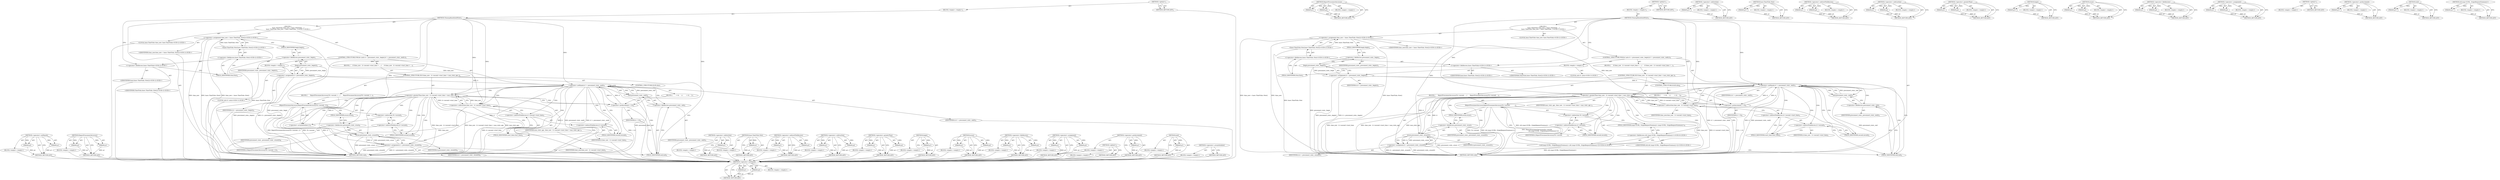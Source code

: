digraph "&lt;operator&gt;.arrayInitializer" {
vulnerable_107 [label=<(METHOD,&lt;operator&gt;.notEquals)>];
vulnerable_108 [label=<(PARAM,p1)>];
vulnerable_109 [label=<(PARAM,p2)>];
vulnerable_110 [label=<(BLOCK,&lt;empty&gt;,&lt;empty&gt;)>];
vulnerable_111 [label=<(METHOD_RETURN,ANY)>];
vulnerable_131 [label=<(METHOD,ReportPreconnectAccuracy)>];
vulnerable_132 [label=<(PARAM,p1)>];
vulnerable_133 [label=<(PARAM,p2)>];
vulnerable_134 [label=<(BLOCK,&lt;empty&gt;,&lt;empty&gt;)>];
vulnerable_135 [label=<(METHOD_RETURN,ANY)>];
vulnerable_6 [label=<(METHOD,&lt;global&gt;)<SUB>1</SUB>>];
vulnerable_7 [label=<(BLOCK,&lt;empty&gt;,&lt;empty&gt;)<SUB>1</SUB>>];
vulnerable_8 [label=<(METHOD,CleanupAbandonedStats)<SUB>1</SUB>>];
vulnerable_9 [label="<(BLOCK,{
   base::TimeTicks time_now = base::TimeTicks...,{
   base::TimeTicks time_now = base::TimeTicks...)<SUB>1</SUB>>"];
vulnerable_10 [label="<(LOCAL,base.TimeTicks time_now: base.TimeTicks)<SUB>2</SUB>>"];
vulnerable_11 [label="<(&lt;operator&gt;.assignment,time_now = base::TimeTicks::Now())<SUB>2</SUB>>"];
vulnerable_12 [label="<(IDENTIFIER,time_now,time_now = base::TimeTicks::Now())<SUB>2</SUB>>"];
vulnerable_13 [label="<(base.TimeTicks.Now,base::TimeTicks::Now())<SUB>2</SUB>>"];
vulnerable_14 [label="<(&lt;operator&gt;.fieldAccess,base::TimeTicks::Now)<SUB>2</SUB>>"];
vulnerable_15 [label="<(&lt;operator&gt;.fieldAccess,base::TimeTicks)<SUB>2</SUB>>"];
vulnerable_16 [label="<(IDENTIFIER,base,base::TimeTicks::Now())<SUB>2</SUB>>"];
vulnerable_17 [label="<(IDENTIFIER,TimeTicks,base::TimeTicks::Now())<SUB>2</SUB>>"];
vulnerable_18 [label=<(FIELD_IDENTIFIER,Now,Now)<SUB>2</SUB>>];
vulnerable_19 [label=<(CONTROL_STRUCTURE,FOR,for (auto it = preconnect_stats_.begin();it != preconnect_stats_.end();))<SUB>3</SUB>>];
vulnerable_20 [label=<(BLOCK,&lt;empty&gt;,&lt;empty&gt;)<SUB>3</SUB>>];
vulnerable_21 [label="<(LOCAL,auto it: auto)<SUB>3</SUB>>"];
vulnerable_22 [label=<(&lt;operator&gt;.assignment,it = preconnect_stats_.begin())<SUB>3</SUB>>];
vulnerable_23 [label=<(IDENTIFIER,it,it = preconnect_stats_.begin())<SUB>3</SUB>>];
vulnerable_24 [label=<(begin,preconnect_stats_.begin())<SUB>3</SUB>>];
vulnerable_25 [label=<(&lt;operator&gt;.fieldAccess,preconnect_stats_.begin)<SUB>3</SUB>>];
vulnerable_26 [label=<(IDENTIFIER,preconnect_stats_,preconnect_stats_.begin())<SUB>3</SUB>>];
vulnerable_27 [label=<(FIELD_IDENTIFIER,begin,begin)<SUB>3</SUB>>];
vulnerable_28 [label=<(&lt;operator&gt;.notEquals,it != preconnect_stats_.end())<SUB>3</SUB>>];
vulnerable_29 [label=<(IDENTIFIER,it,it != preconnect_stats_.end())<SUB>3</SUB>>];
vulnerable_30 [label=<(end,preconnect_stats_.end())<SUB>3</SUB>>];
vulnerable_31 [label=<(&lt;operator&gt;.fieldAccess,preconnect_stats_.end)<SUB>3</SUB>>];
vulnerable_32 [label=<(IDENTIFIER,preconnect_stats_,preconnect_stats_.end())<SUB>3</SUB>>];
vulnerable_33 [label=<(FIELD_IDENTIFIER,end,end)<SUB>3</SUB>>];
vulnerable_34 [label=<(BLOCK,{
     if (time_now - it-&gt;second-&gt;start_time &gt; ...,{
     if (time_now - it-&gt;second-&gt;start_time &gt; ...)<SUB>3</SUB>>];
vulnerable_35 [label=<(CONTROL_STRUCTURE,IF,if (time_now - it-&gt;second-&gt;start_time &gt; max_stats_age_))<SUB>4</SUB>>];
vulnerable_36 [label=<(&lt;operator&gt;.greaterThan,time_now - it-&gt;second-&gt;start_time &gt; max_stats_age_)<SUB>4</SUB>>];
vulnerable_37 [label=<(&lt;operator&gt;.subtraction,time_now - it-&gt;second-&gt;start_time)<SUB>4</SUB>>];
vulnerable_38 [label=<(IDENTIFIER,time_now,time_now - it-&gt;second-&gt;start_time)<SUB>4</SUB>>];
vulnerable_39 [label=<(&lt;operator&gt;.indirectFieldAccess,it-&gt;second-&gt;start_time)<SUB>4</SUB>>];
vulnerable_40 [label=<(&lt;operator&gt;.indirectFieldAccess,it-&gt;second)<SUB>4</SUB>>];
vulnerable_41 [label=<(IDENTIFIER,it,time_now - it-&gt;second-&gt;start_time)<SUB>4</SUB>>];
vulnerable_42 [label=<(FIELD_IDENTIFIER,second,second)<SUB>4</SUB>>];
vulnerable_43 [label=<(FIELD_IDENTIFIER,start_time,start_time)<SUB>4</SUB>>];
vulnerable_44 [label=<(IDENTIFIER,max_stats_age_,time_now - it-&gt;second-&gt;start_time &gt; max_stats_age_)<SUB>4</SUB>>];
vulnerable_45 [label=<(BLOCK,{
      ReportPreconnectAccuracy(*it-&gt;second,
 ...,{
      ReportPreconnectAccuracy(*it-&gt;second,
 ...)<SUB>4</SUB>>];
vulnerable_46 [label=<(ReportPreconnectAccuracy,ReportPreconnectAccuracy(*it-&gt;second,
         ...)<SUB>5</SUB>>];
vulnerable_47 [label=<(&lt;operator&gt;.indirection,*it-&gt;second)<SUB>5</SUB>>];
vulnerable_48 [label=<(&lt;operator&gt;.indirectFieldAccess,it-&gt;second)<SUB>5</SUB>>];
vulnerable_49 [label=<(IDENTIFIER,it,ReportPreconnectAccuracy(*it-&gt;second,
         ...)<SUB>5</SUB>>];
vulnerable_50 [label=<(FIELD_IDENTIFIER,second,second)<SUB>5</SUB>>];
vulnerable_51 [label="<(std.map&lt;GURL, OriginRequestSummary&gt;,std::map&lt;GURL, OriginRequestSummary&gt;())<SUB>6</SUB>>"];
vulnerable_52 [label="<(&lt;operator&gt;.fieldAccess,std::map&lt;GURL, OriginRequestSummary&gt;)<SUB>6</SUB>>"];
vulnerable_53 [label="<(IDENTIFIER,std,std::map&lt;GURL, OriginRequestSummary&gt;())<SUB>6</SUB>>"];
vulnerable_54 [label=<(FIELD_IDENTIFIER,map&lt;GURL, OriginRequestSummary&gt;,map&lt;GURL, OriginRequestSummary&gt;)<SUB>6</SUB>>];
vulnerable_55 [label=<(&lt;operator&gt;.assignment,it = preconnect_stats_.erase(it))<SUB>7</SUB>>];
vulnerable_56 [label=<(IDENTIFIER,it,it = preconnect_stats_.erase(it))<SUB>7</SUB>>];
vulnerable_57 [label=<(erase,preconnect_stats_.erase(it))<SUB>7</SUB>>];
vulnerable_58 [label=<(&lt;operator&gt;.fieldAccess,preconnect_stats_.erase)<SUB>7</SUB>>];
vulnerable_59 [label=<(IDENTIFIER,preconnect_stats_,preconnect_stats_.erase(it))<SUB>7</SUB>>];
vulnerable_60 [label=<(FIELD_IDENTIFIER,erase,erase)<SUB>7</SUB>>];
vulnerable_61 [label=<(IDENTIFIER,it,preconnect_stats_.erase(it))<SUB>7</SUB>>];
vulnerable_62 [label=<(CONTROL_STRUCTURE,ELSE,else)<SUB>8</SUB>>];
vulnerable_63 [label=<(BLOCK,{
       ++it;
    },{
       ++it;
    })<SUB>8</SUB>>];
vulnerable_64 [label=<(&lt;operator&gt;.preIncrement,++it)<SUB>9</SUB>>];
vulnerable_65 [label=<(IDENTIFIER,it,++it)<SUB>9</SUB>>];
vulnerable_66 [label=<(METHOD_RETURN,void)<SUB>1</SUB>>];
vulnerable_68 [label=<(METHOD_RETURN,ANY)<SUB>1</SUB>>];
vulnerable_136 [label=<(METHOD,&lt;operator&gt;.indirection)>];
vulnerable_137 [label=<(PARAM,p1)>];
vulnerable_138 [label=<(BLOCK,&lt;empty&gt;,&lt;empty&gt;)>];
vulnerable_139 [label=<(METHOD_RETURN,ANY)>];
vulnerable_94 [label=<(METHOD,base.TimeTicks.Now)>];
vulnerable_95 [label=<(PARAM,p1)>];
vulnerable_96 [label=<(BLOCK,&lt;empty&gt;,&lt;empty&gt;)>];
vulnerable_97 [label=<(METHOD_RETURN,ANY)>];
vulnerable_126 [label=<(METHOD,&lt;operator&gt;.indirectFieldAccess)>];
vulnerable_127 [label=<(PARAM,p1)>];
vulnerable_128 [label=<(PARAM,p2)>];
vulnerable_129 [label=<(BLOCK,&lt;empty&gt;,&lt;empty&gt;)>];
vulnerable_130 [label=<(METHOD_RETURN,ANY)>];
vulnerable_121 [label=<(METHOD,&lt;operator&gt;.subtraction)>];
vulnerable_122 [label=<(PARAM,p1)>];
vulnerable_123 [label=<(PARAM,p2)>];
vulnerable_124 [label=<(BLOCK,&lt;empty&gt;,&lt;empty&gt;)>];
vulnerable_125 [label=<(METHOD_RETURN,ANY)>];
vulnerable_116 [label=<(METHOD,&lt;operator&gt;.greaterThan)>];
vulnerable_117 [label=<(PARAM,p1)>];
vulnerable_118 [label=<(PARAM,p2)>];
vulnerable_119 [label=<(BLOCK,&lt;empty&gt;,&lt;empty&gt;)>];
vulnerable_120 [label=<(METHOD_RETURN,ANY)>];
vulnerable_103 [label=<(METHOD,begin)>];
vulnerable_104 [label=<(PARAM,p1)>];
vulnerable_105 [label=<(BLOCK,&lt;empty&gt;,&lt;empty&gt;)>];
vulnerable_106 [label=<(METHOD_RETURN,ANY)>];
vulnerable_144 [label=<(METHOD,erase)>];
vulnerable_145 [label=<(PARAM,p1)>];
vulnerable_146 [label=<(PARAM,p2)>];
vulnerable_147 [label=<(BLOCK,&lt;empty&gt;,&lt;empty&gt;)>];
vulnerable_148 [label=<(METHOD_RETURN,ANY)>];
vulnerable_98 [label=<(METHOD,&lt;operator&gt;.fieldAccess)>];
vulnerable_99 [label=<(PARAM,p1)>];
vulnerable_100 [label=<(PARAM,p2)>];
vulnerable_101 [label=<(BLOCK,&lt;empty&gt;,&lt;empty&gt;)>];
vulnerable_102 [label=<(METHOD_RETURN,ANY)>];
vulnerable_89 [label=<(METHOD,&lt;operator&gt;.assignment)>];
vulnerable_90 [label=<(PARAM,p1)>];
vulnerable_91 [label=<(PARAM,p2)>];
vulnerable_92 [label=<(BLOCK,&lt;empty&gt;,&lt;empty&gt;)>];
vulnerable_93 [label=<(METHOD_RETURN,ANY)>];
vulnerable_83 [label=<(METHOD,&lt;global&gt;)<SUB>1</SUB>>];
vulnerable_84 [label=<(BLOCK,&lt;empty&gt;,&lt;empty&gt;)>];
vulnerable_85 [label=<(METHOD_RETURN,ANY)>];
vulnerable_149 [label=<(METHOD,&lt;operator&gt;.preIncrement)>];
vulnerable_150 [label=<(PARAM,p1)>];
vulnerable_151 [label=<(BLOCK,&lt;empty&gt;,&lt;empty&gt;)>];
vulnerable_152 [label=<(METHOD_RETURN,ANY)>];
vulnerable_112 [label=<(METHOD,end)>];
vulnerable_113 [label=<(PARAM,p1)>];
vulnerable_114 [label=<(BLOCK,&lt;empty&gt;,&lt;empty&gt;)>];
vulnerable_115 [label=<(METHOD_RETURN,ANY)>];
vulnerable_140 [label=<(METHOD,std.map&lt;GURL, OriginRequestSummary&gt;)>];
vulnerable_141 [label=<(PARAM,p1)>];
vulnerable_142 [label=<(BLOCK,&lt;empty&gt;,&lt;empty&gt;)>];
vulnerable_143 [label=<(METHOD_RETURN,ANY)>];
fixed_102 [label=<(METHOD,&lt;operator&gt;.notEquals)>];
fixed_103 [label=<(PARAM,p1)>];
fixed_104 [label=<(PARAM,p2)>];
fixed_105 [label=<(BLOCK,&lt;empty&gt;,&lt;empty&gt;)>];
fixed_106 [label=<(METHOD_RETURN,ANY)>];
fixed_126 [label=<(METHOD,ReportPreconnectAccuracy)>];
fixed_127 [label=<(PARAM,p1)>];
fixed_128 [label=<(PARAM,p2)>];
fixed_129 [label=<(BLOCK,&lt;empty&gt;,&lt;empty&gt;)>];
fixed_130 [label=<(METHOD_RETURN,ANY)>];
fixed_6 [label=<(METHOD,&lt;global&gt;)<SUB>1</SUB>>];
fixed_7 [label=<(BLOCK,&lt;empty&gt;,&lt;empty&gt;)<SUB>1</SUB>>];
fixed_8 [label=<(METHOD,CleanupAbandonedStats)<SUB>1</SUB>>];
fixed_9 [label="<(BLOCK,{
   base::TimeTicks time_now = base::TimeTicks...,{
   base::TimeTicks time_now = base::TimeTicks...)<SUB>1</SUB>>"];
fixed_10 [label="<(LOCAL,base.TimeTicks time_now: base.TimeTicks)<SUB>2</SUB>>"];
fixed_11 [label="<(&lt;operator&gt;.assignment,time_now = base::TimeTicks::Now())<SUB>2</SUB>>"];
fixed_12 [label="<(IDENTIFIER,time_now,time_now = base::TimeTicks::Now())<SUB>2</SUB>>"];
fixed_13 [label="<(base.TimeTicks.Now,base::TimeTicks::Now())<SUB>2</SUB>>"];
fixed_14 [label="<(&lt;operator&gt;.fieldAccess,base::TimeTicks::Now)<SUB>2</SUB>>"];
fixed_15 [label="<(&lt;operator&gt;.fieldAccess,base::TimeTicks)<SUB>2</SUB>>"];
fixed_16 [label="<(IDENTIFIER,base,base::TimeTicks::Now())<SUB>2</SUB>>"];
fixed_17 [label="<(IDENTIFIER,TimeTicks,base::TimeTicks::Now())<SUB>2</SUB>>"];
fixed_18 [label=<(FIELD_IDENTIFIER,Now,Now)<SUB>2</SUB>>];
fixed_19 [label=<(CONTROL_STRUCTURE,FOR,for (auto it = preconnect_stats_.begin();it != preconnect_stats_.end();))<SUB>3</SUB>>];
fixed_20 [label=<(BLOCK,&lt;empty&gt;,&lt;empty&gt;)<SUB>3</SUB>>];
fixed_21 [label="<(LOCAL,auto it: auto)<SUB>3</SUB>>"];
fixed_22 [label=<(&lt;operator&gt;.assignment,it = preconnect_stats_.begin())<SUB>3</SUB>>];
fixed_23 [label=<(IDENTIFIER,it,it = preconnect_stats_.begin())<SUB>3</SUB>>];
fixed_24 [label=<(begin,preconnect_stats_.begin())<SUB>3</SUB>>];
fixed_25 [label=<(&lt;operator&gt;.fieldAccess,preconnect_stats_.begin)<SUB>3</SUB>>];
fixed_26 [label=<(IDENTIFIER,preconnect_stats_,preconnect_stats_.begin())<SUB>3</SUB>>];
fixed_27 [label=<(FIELD_IDENTIFIER,begin,begin)<SUB>3</SUB>>];
fixed_28 [label=<(&lt;operator&gt;.notEquals,it != preconnect_stats_.end())<SUB>3</SUB>>];
fixed_29 [label=<(IDENTIFIER,it,it != preconnect_stats_.end())<SUB>3</SUB>>];
fixed_30 [label=<(end,preconnect_stats_.end())<SUB>3</SUB>>];
fixed_31 [label=<(&lt;operator&gt;.fieldAccess,preconnect_stats_.end)<SUB>3</SUB>>];
fixed_32 [label=<(IDENTIFIER,preconnect_stats_,preconnect_stats_.end())<SUB>3</SUB>>];
fixed_33 [label=<(FIELD_IDENTIFIER,end,end)<SUB>3</SUB>>];
fixed_34 [label=<(BLOCK,{
     if (time_now - it-&gt;second-&gt;start_time &gt; ...,{
     if (time_now - it-&gt;second-&gt;start_time &gt; ...)<SUB>3</SUB>>];
fixed_35 [label=<(CONTROL_STRUCTURE,IF,if (time_now - it-&gt;second-&gt;start_time &gt; max_stats_age_))<SUB>4</SUB>>];
fixed_36 [label=<(&lt;operator&gt;.greaterThan,time_now - it-&gt;second-&gt;start_time &gt; max_stats_age_)<SUB>4</SUB>>];
fixed_37 [label=<(&lt;operator&gt;.subtraction,time_now - it-&gt;second-&gt;start_time)<SUB>4</SUB>>];
fixed_38 [label=<(IDENTIFIER,time_now,time_now - it-&gt;second-&gt;start_time)<SUB>4</SUB>>];
fixed_39 [label=<(&lt;operator&gt;.indirectFieldAccess,it-&gt;second-&gt;start_time)<SUB>4</SUB>>];
fixed_40 [label=<(&lt;operator&gt;.indirectFieldAccess,it-&gt;second)<SUB>4</SUB>>];
fixed_41 [label=<(IDENTIFIER,it,time_now - it-&gt;second-&gt;start_time)<SUB>4</SUB>>];
fixed_42 [label=<(FIELD_IDENTIFIER,second,second)<SUB>4</SUB>>];
fixed_43 [label=<(FIELD_IDENTIFIER,start_time,start_time)<SUB>4</SUB>>];
fixed_44 [label=<(IDENTIFIER,max_stats_age_,time_now - it-&gt;second-&gt;start_time &gt; max_stats_age_)<SUB>4</SUB>>];
fixed_45 [label=<(BLOCK,{
      ReportPreconnectAccuracy(*it-&gt;second, {...,{
      ReportPreconnectAccuracy(*it-&gt;second, {...)<SUB>4</SUB>>];
fixed_46 [label=<(ReportPreconnectAccuracy,ReportPreconnectAccuracy(*it-&gt;second, {}))<SUB>5</SUB>>];
fixed_47 [label=<(&lt;operator&gt;.indirection,*it-&gt;second)<SUB>5</SUB>>];
fixed_48 [label=<(&lt;operator&gt;.indirectFieldAccess,it-&gt;second)<SUB>5</SUB>>];
fixed_49 [label=<(IDENTIFIER,it,ReportPreconnectAccuracy(*it-&gt;second, {}))<SUB>5</SUB>>];
fixed_50 [label=<(FIELD_IDENTIFIER,second,second)<SUB>5</SUB>>];
fixed_51 [label=<(&lt;operator&gt;.arrayInitializer,{})<SUB>5</SUB>>];
fixed_52 [label=<(&lt;operator&gt;.assignment,it = preconnect_stats_.erase(it))<SUB>6</SUB>>];
fixed_53 [label=<(IDENTIFIER,it,it = preconnect_stats_.erase(it))<SUB>6</SUB>>];
fixed_54 [label=<(erase,preconnect_stats_.erase(it))<SUB>6</SUB>>];
fixed_55 [label=<(&lt;operator&gt;.fieldAccess,preconnect_stats_.erase)<SUB>6</SUB>>];
fixed_56 [label=<(IDENTIFIER,preconnect_stats_,preconnect_stats_.erase(it))<SUB>6</SUB>>];
fixed_57 [label=<(FIELD_IDENTIFIER,erase,erase)<SUB>6</SUB>>];
fixed_58 [label=<(IDENTIFIER,it,preconnect_stats_.erase(it))<SUB>6</SUB>>];
fixed_59 [label=<(CONTROL_STRUCTURE,ELSE,else)<SUB>7</SUB>>];
fixed_60 [label=<(BLOCK,{
       ++it;
    },{
       ++it;
    })<SUB>7</SUB>>];
fixed_61 [label=<(&lt;operator&gt;.preIncrement,++it)<SUB>8</SUB>>];
fixed_62 [label=<(IDENTIFIER,it,++it)<SUB>8</SUB>>];
fixed_63 [label=<(METHOD_RETURN,void)<SUB>1</SUB>>];
fixed_65 [label=<(METHOD_RETURN,ANY)<SUB>1</SUB>>];
fixed_131 [label=<(METHOD,&lt;operator&gt;.indirection)>];
fixed_132 [label=<(PARAM,p1)>];
fixed_133 [label=<(BLOCK,&lt;empty&gt;,&lt;empty&gt;)>];
fixed_134 [label=<(METHOD_RETURN,ANY)>];
fixed_89 [label=<(METHOD,base.TimeTicks.Now)>];
fixed_90 [label=<(PARAM,p1)>];
fixed_91 [label=<(BLOCK,&lt;empty&gt;,&lt;empty&gt;)>];
fixed_92 [label=<(METHOD_RETURN,ANY)>];
fixed_121 [label=<(METHOD,&lt;operator&gt;.indirectFieldAccess)>];
fixed_122 [label=<(PARAM,p1)>];
fixed_123 [label=<(PARAM,p2)>];
fixed_124 [label=<(BLOCK,&lt;empty&gt;,&lt;empty&gt;)>];
fixed_125 [label=<(METHOD_RETURN,ANY)>];
fixed_116 [label=<(METHOD,&lt;operator&gt;.subtraction)>];
fixed_117 [label=<(PARAM,p1)>];
fixed_118 [label=<(PARAM,p2)>];
fixed_119 [label=<(BLOCK,&lt;empty&gt;,&lt;empty&gt;)>];
fixed_120 [label=<(METHOD_RETURN,ANY)>];
fixed_111 [label=<(METHOD,&lt;operator&gt;.greaterThan)>];
fixed_112 [label=<(PARAM,p1)>];
fixed_113 [label=<(PARAM,p2)>];
fixed_114 [label=<(BLOCK,&lt;empty&gt;,&lt;empty&gt;)>];
fixed_115 [label=<(METHOD_RETURN,ANY)>];
fixed_98 [label=<(METHOD,begin)>];
fixed_99 [label=<(PARAM,p1)>];
fixed_100 [label=<(BLOCK,&lt;empty&gt;,&lt;empty&gt;)>];
fixed_101 [label=<(METHOD_RETURN,ANY)>];
fixed_138 [label=<(METHOD,erase)>];
fixed_139 [label=<(PARAM,p1)>];
fixed_140 [label=<(PARAM,p2)>];
fixed_141 [label=<(BLOCK,&lt;empty&gt;,&lt;empty&gt;)>];
fixed_142 [label=<(METHOD_RETURN,ANY)>];
fixed_93 [label=<(METHOD,&lt;operator&gt;.fieldAccess)>];
fixed_94 [label=<(PARAM,p1)>];
fixed_95 [label=<(PARAM,p2)>];
fixed_96 [label=<(BLOCK,&lt;empty&gt;,&lt;empty&gt;)>];
fixed_97 [label=<(METHOD_RETURN,ANY)>];
fixed_84 [label=<(METHOD,&lt;operator&gt;.assignment)>];
fixed_85 [label=<(PARAM,p1)>];
fixed_86 [label=<(PARAM,p2)>];
fixed_87 [label=<(BLOCK,&lt;empty&gt;,&lt;empty&gt;)>];
fixed_88 [label=<(METHOD_RETURN,ANY)>];
fixed_78 [label=<(METHOD,&lt;global&gt;)<SUB>1</SUB>>];
fixed_79 [label=<(BLOCK,&lt;empty&gt;,&lt;empty&gt;)>];
fixed_80 [label=<(METHOD_RETURN,ANY)>];
fixed_143 [label=<(METHOD,&lt;operator&gt;.preIncrement)>];
fixed_144 [label=<(PARAM,p1)>];
fixed_145 [label=<(BLOCK,&lt;empty&gt;,&lt;empty&gt;)>];
fixed_146 [label=<(METHOD_RETURN,ANY)>];
fixed_107 [label=<(METHOD,end)>];
fixed_108 [label=<(PARAM,p1)>];
fixed_109 [label=<(BLOCK,&lt;empty&gt;,&lt;empty&gt;)>];
fixed_110 [label=<(METHOD_RETURN,ANY)>];
fixed_135 [label=<(METHOD,&lt;operator&gt;.arrayInitializer)>];
fixed_136 [label=<(BLOCK,&lt;empty&gt;,&lt;empty&gt;)>];
fixed_137 [label=<(METHOD_RETURN,ANY)>];
vulnerable_107 -> vulnerable_108  [key=0, label="AST: "];
vulnerable_107 -> vulnerable_108  [key=1, label="DDG: "];
vulnerable_107 -> vulnerable_110  [key=0, label="AST: "];
vulnerable_107 -> vulnerable_109  [key=0, label="AST: "];
vulnerable_107 -> vulnerable_109  [key=1, label="DDG: "];
vulnerable_107 -> vulnerable_111  [key=0, label="AST: "];
vulnerable_107 -> vulnerable_111  [key=1, label="CFG: "];
vulnerable_108 -> vulnerable_111  [key=0, label="DDG: p1"];
vulnerable_109 -> vulnerable_111  [key=0, label="DDG: p2"];
vulnerable_131 -> vulnerable_132  [key=0, label="AST: "];
vulnerable_131 -> vulnerable_132  [key=1, label="DDG: "];
vulnerable_131 -> vulnerable_134  [key=0, label="AST: "];
vulnerable_131 -> vulnerable_133  [key=0, label="AST: "];
vulnerable_131 -> vulnerable_133  [key=1, label="DDG: "];
vulnerable_131 -> vulnerable_135  [key=0, label="AST: "];
vulnerable_131 -> vulnerable_135  [key=1, label="CFG: "];
vulnerable_132 -> vulnerable_135  [key=0, label="DDG: p1"];
vulnerable_133 -> vulnerable_135  [key=0, label="DDG: p2"];
vulnerable_6 -> vulnerable_7  [key=0, label="AST: "];
vulnerable_6 -> vulnerable_68  [key=0, label="AST: "];
vulnerable_6 -> vulnerable_68  [key=1, label="CFG: "];
vulnerable_7 -> vulnerable_8  [key=0, label="AST: "];
vulnerable_8 -> vulnerable_9  [key=0, label="AST: "];
vulnerable_8 -> vulnerable_66  [key=0, label="AST: "];
vulnerable_8 -> vulnerable_15  [key=0, label="CFG: "];
vulnerable_8 -> vulnerable_28  [key=0, label="DDG: "];
vulnerable_8 -> vulnerable_36  [key=0, label="DDG: "];
vulnerable_8 -> vulnerable_37  [key=0, label="DDG: "];
vulnerable_8 -> vulnerable_57  [key=0, label="DDG: "];
vulnerable_8 -> vulnerable_64  [key=0, label="DDG: "];
vulnerable_9 -> vulnerable_10  [key=0, label="AST: "];
vulnerable_9 -> vulnerable_11  [key=0, label="AST: "];
vulnerable_9 -> vulnerable_19  [key=0, label="AST: "];
vulnerable_11 -> vulnerable_12  [key=0, label="AST: "];
vulnerable_11 -> vulnerable_13  [key=0, label="AST: "];
vulnerable_11 -> vulnerable_27  [key=0, label="CFG: "];
vulnerable_11 -> vulnerable_66  [key=0, label="DDG: time_now"];
vulnerable_11 -> vulnerable_66  [key=1, label="DDG: base::TimeTicks::Now()"];
vulnerable_11 -> vulnerable_66  [key=2, label="DDG: time_now = base::TimeTicks::Now()"];
vulnerable_11 -> vulnerable_37  [key=0, label="DDG: time_now"];
vulnerable_13 -> vulnerable_14  [key=0, label="AST: "];
vulnerable_13 -> vulnerable_11  [key=0, label="CFG: "];
vulnerable_13 -> vulnerable_11  [key=1, label="DDG: base::TimeTicks::Now"];
vulnerable_13 -> vulnerable_66  [key=0, label="DDG: base::TimeTicks::Now"];
vulnerable_14 -> vulnerable_15  [key=0, label="AST: "];
vulnerable_14 -> vulnerable_18  [key=0, label="AST: "];
vulnerable_14 -> vulnerable_13  [key=0, label="CFG: "];
vulnerable_15 -> vulnerable_16  [key=0, label="AST: "];
vulnerable_15 -> vulnerable_17  [key=0, label="AST: "];
vulnerable_15 -> vulnerable_18  [key=0, label="CFG: "];
vulnerable_18 -> vulnerable_14  [key=0, label="CFG: "];
vulnerable_19 -> vulnerable_20  [key=0, label="AST: "];
vulnerable_19 -> vulnerable_28  [key=0, label="AST: "];
vulnerable_19 -> vulnerable_34  [key=0, label="AST: "];
vulnerable_20 -> vulnerable_21  [key=0, label="AST: "];
vulnerable_20 -> vulnerable_22  [key=0, label="AST: "];
vulnerable_22 -> vulnerable_23  [key=0, label="AST: "];
vulnerable_22 -> vulnerable_24  [key=0, label="AST: "];
vulnerable_22 -> vulnerable_33  [key=0, label="CFG: "];
vulnerable_22 -> vulnerable_66  [key=0, label="DDG: preconnect_stats_.begin()"];
vulnerable_22 -> vulnerable_66  [key=1, label="DDG: it = preconnect_stats_.begin()"];
vulnerable_22 -> vulnerable_28  [key=0, label="DDG: it"];
vulnerable_24 -> vulnerable_25  [key=0, label="AST: "];
vulnerable_24 -> vulnerable_22  [key=0, label="CFG: "];
vulnerable_24 -> vulnerable_22  [key=1, label="DDG: preconnect_stats_.begin"];
vulnerable_24 -> vulnerable_66  [key=0, label="DDG: preconnect_stats_.begin"];
vulnerable_25 -> vulnerable_26  [key=0, label="AST: "];
vulnerable_25 -> vulnerable_27  [key=0, label="AST: "];
vulnerable_25 -> vulnerable_24  [key=0, label="CFG: "];
vulnerable_27 -> vulnerable_25  [key=0, label="CFG: "];
vulnerable_28 -> vulnerable_29  [key=0, label="AST: "];
vulnerable_28 -> vulnerable_30  [key=0, label="AST: "];
vulnerable_28 -> vulnerable_30  [key=1, label="CDG: "];
vulnerable_28 -> vulnerable_66  [key=0, label="CFG: "];
vulnerable_28 -> vulnerable_66  [key=1, label="DDG: it"];
vulnerable_28 -> vulnerable_66  [key=2, label="DDG: preconnect_stats_.end()"];
vulnerable_28 -> vulnerable_66  [key=3, label="DDG: it != preconnect_stats_.end()"];
vulnerable_28 -> vulnerable_42  [key=0, label="CFG: "];
vulnerable_28 -> vulnerable_42  [key=1, label="CDG: "];
vulnerable_28 -> vulnerable_57  [key=0, label="DDG: it"];
vulnerable_28 -> vulnerable_64  [key=0, label="DDG: it"];
vulnerable_28 -> vulnerable_33  [key=0, label="CDG: "];
vulnerable_28 -> vulnerable_28  [key=0, label="CDG: "];
vulnerable_28 -> vulnerable_36  [key=0, label="CDG: "];
vulnerable_28 -> vulnerable_37  [key=0, label="CDG: "];
vulnerable_28 -> vulnerable_40  [key=0, label="CDG: "];
vulnerable_28 -> vulnerable_39  [key=0, label="CDG: "];
vulnerable_28 -> vulnerable_31  [key=0, label="CDG: "];
vulnerable_28 -> vulnerable_43  [key=0, label="CDG: "];
vulnerable_30 -> vulnerable_31  [key=0, label="AST: "];
vulnerable_30 -> vulnerable_28  [key=0, label="CFG: "];
vulnerable_30 -> vulnerable_28  [key=1, label="DDG: preconnect_stats_.end"];
vulnerable_30 -> vulnerable_66  [key=0, label="DDG: preconnect_stats_.end"];
vulnerable_31 -> vulnerable_32  [key=0, label="AST: "];
vulnerable_31 -> vulnerable_33  [key=0, label="AST: "];
vulnerable_31 -> vulnerable_30  [key=0, label="CFG: "];
vulnerable_33 -> vulnerable_31  [key=0, label="CFG: "];
vulnerable_34 -> vulnerable_35  [key=0, label="AST: "];
vulnerable_35 -> vulnerable_36  [key=0, label="AST: "];
vulnerable_35 -> vulnerable_45  [key=0, label="AST: "];
vulnerable_35 -> vulnerable_62  [key=0, label="AST: "];
vulnerable_36 -> vulnerable_37  [key=0, label="AST: "];
vulnerable_36 -> vulnerable_44  [key=0, label="AST: "];
vulnerable_36 -> vulnerable_50  [key=0, label="CFG: "];
vulnerable_36 -> vulnerable_50  [key=1, label="CDG: "];
vulnerable_36 -> vulnerable_64  [key=0, label="CFG: "];
vulnerable_36 -> vulnerable_64  [key=1, label="CDG: "];
vulnerable_36 -> vulnerable_66  [key=0, label="DDG: time_now - it-&gt;second-&gt;start_time"];
vulnerable_36 -> vulnerable_66  [key=1, label="DDG: time_now - it-&gt;second-&gt;start_time &gt; max_stats_age_"];
vulnerable_36 -> vulnerable_66  [key=2, label="DDG: max_stats_age_"];
vulnerable_36 -> vulnerable_47  [key=0, label="CDG: "];
vulnerable_36 -> vulnerable_48  [key=0, label="CDG: "];
vulnerable_36 -> vulnerable_58  [key=0, label="CDG: "];
vulnerable_36 -> vulnerable_60  [key=0, label="CDG: "];
vulnerable_36 -> vulnerable_51  [key=0, label="CDG: "];
vulnerable_36 -> vulnerable_57  [key=0, label="CDG: "];
vulnerable_36 -> vulnerable_52  [key=0, label="CDG: "];
vulnerable_36 -> vulnerable_46  [key=0, label="CDG: "];
vulnerable_36 -> vulnerable_55  [key=0, label="CDG: "];
vulnerable_36 -> vulnerable_54  [key=0, label="CDG: "];
vulnerable_37 -> vulnerable_38  [key=0, label="AST: "];
vulnerable_37 -> vulnerable_39  [key=0, label="AST: "];
vulnerable_37 -> vulnerable_36  [key=0, label="CFG: "];
vulnerable_37 -> vulnerable_36  [key=1, label="DDG: time_now"];
vulnerable_37 -> vulnerable_36  [key=2, label="DDG: it-&gt;second-&gt;start_time"];
vulnerable_37 -> vulnerable_66  [key=0, label="DDG: time_now"];
vulnerable_37 -> vulnerable_66  [key=1, label="DDG: it-&gt;second-&gt;start_time"];
vulnerable_39 -> vulnerable_40  [key=0, label="AST: "];
vulnerable_39 -> vulnerable_43  [key=0, label="AST: "];
vulnerable_39 -> vulnerable_37  [key=0, label="CFG: "];
vulnerable_40 -> vulnerable_41  [key=0, label="AST: "];
vulnerable_40 -> vulnerable_42  [key=0, label="AST: "];
vulnerable_40 -> vulnerable_43  [key=0, label="CFG: "];
vulnerable_42 -> vulnerable_40  [key=0, label="CFG: "];
vulnerable_43 -> vulnerable_39  [key=0, label="CFG: "];
vulnerable_45 -> vulnerable_46  [key=0, label="AST: "];
vulnerable_45 -> vulnerable_55  [key=0, label="AST: "];
vulnerable_46 -> vulnerable_47  [key=0, label="AST: "];
vulnerable_46 -> vulnerable_51  [key=0, label="AST: "];
vulnerable_46 -> vulnerable_60  [key=0, label="CFG: "];
vulnerable_46 -> vulnerable_66  [key=0, label="DDG: *it-&gt;second"];
vulnerable_46 -> vulnerable_66  [key=1, label="DDG: std::map&lt;GURL, OriginRequestSummary&gt;()"];
vulnerable_46 -> vulnerable_66  [key=2, label="DDG: ReportPreconnectAccuracy(*it-&gt;second,
                               std::map&lt;GURL, OriginRequestSummary&gt;())"];
vulnerable_47 -> vulnerable_48  [key=0, label="AST: "];
vulnerable_47 -> vulnerable_54  [key=0, label="CFG: "];
vulnerable_48 -> vulnerable_49  [key=0, label="AST: "];
vulnerable_48 -> vulnerable_50  [key=0, label="AST: "];
vulnerable_48 -> vulnerable_47  [key=0, label="CFG: "];
vulnerable_50 -> vulnerable_48  [key=0, label="CFG: "];
vulnerable_51 -> vulnerable_52  [key=0, label="AST: "];
vulnerable_51 -> vulnerable_46  [key=0, label="CFG: "];
vulnerable_51 -> vulnerable_46  [key=1, label="DDG: std::map&lt;GURL, OriginRequestSummary&gt;"];
vulnerable_51 -> vulnerable_66  [key=0, label="DDG: std::map&lt;GURL, OriginRequestSummary&gt;"];
vulnerable_52 -> vulnerable_53  [key=0, label="AST: "];
vulnerable_52 -> vulnerable_54  [key=0, label="AST: "];
vulnerable_52 -> vulnerable_51  [key=0, label="CFG: "];
vulnerable_54 -> vulnerable_52  [key=0, label="CFG: "];
vulnerable_55 -> vulnerable_56  [key=0, label="AST: "];
vulnerable_55 -> vulnerable_57  [key=0, label="AST: "];
vulnerable_55 -> vulnerable_33  [key=0, label="CFG: "];
vulnerable_55 -> vulnerable_66  [key=0, label="DDG: preconnect_stats_.erase(it)"];
vulnerable_55 -> vulnerable_66  [key=1, label="DDG: it = preconnect_stats_.erase(it)"];
vulnerable_55 -> vulnerable_28  [key=0, label="DDG: it"];
vulnerable_57 -> vulnerable_58  [key=0, label="AST: "];
vulnerable_57 -> vulnerable_61  [key=0, label="AST: "];
vulnerable_57 -> vulnerable_55  [key=0, label="CFG: "];
vulnerable_57 -> vulnerable_55  [key=1, label="DDG: preconnect_stats_.erase"];
vulnerable_57 -> vulnerable_55  [key=2, label="DDG: it"];
vulnerable_57 -> vulnerable_66  [key=0, label="DDG: preconnect_stats_.erase"];
vulnerable_58 -> vulnerable_59  [key=0, label="AST: "];
vulnerable_58 -> vulnerable_60  [key=0, label="AST: "];
vulnerable_58 -> vulnerable_57  [key=0, label="CFG: "];
vulnerable_60 -> vulnerable_58  [key=0, label="CFG: "];
vulnerable_62 -> vulnerable_63  [key=0, label="AST: "];
vulnerable_63 -> vulnerable_64  [key=0, label="AST: "];
vulnerable_64 -> vulnerable_65  [key=0, label="AST: "];
vulnerable_64 -> vulnerable_33  [key=0, label="CFG: "];
vulnerable_64 -> vulnerable_66  [key=0, label="DDG: ++it"];
vulnerable_64 -> vulnerable_28  [key=0, label="DDG: it"];
vulnerable_136 -> vulnerable_137  [key=0, label="AST: "];
vulnerable_136 -> vulnerable_137  [key=1, label="DDG: "];
vulnerable_136 -> vulnerable_138  [key=0, label="AST: "];
vulnerable_136 -> vulnerable_139  [key=0, label="AST: "];
vulnerable_136 -> vulnerable_139  [key=1, label="CFG: "];
vulnerable_137 -> vulnerable_139  [key=0, label="DDG: p1"];
vulnerable_94 -> vulnerable_95  [key=0, label="AST: "];
vulnerable_94 -> vulnerable_95  [key=1, label="DDG: "];
vulnerable_94 -> vulnerable_96  [key=0, label="AST: "];
vulnerable_94 -> vulnerable_97  [key=0, label="AST: "];
vulnerable_94 -> vulnerable_97  [key=1, label="CFG: "];
vulnerable_95 -> vulnerable_97  [key=0, label="DDG: p1"];
vulnerable_126 -> vulnerable_127  [key=0, label="AST: "];
vulnerable_126 -> vulnerable_127  [key=1, label="DDG: "];
vulnerable_126 -> vulnerable_129  [key=0, label="AST: "];
vulnerable_126 -> vulnerable_128  [key=0, label="AST: "];
vulnerable_126 -> vulnerable_128  [key=1, label="DDG: "];
vulnerable_126 -> vulnerable_130  [key=0, label="AST: "];
vulnerable_126 -> vulnerable_130  [key=1, label="CFG: "];
vulnerable_127 -> vulnerable_130  [key=0, label="DDG: p1"];
vulnerable_128 -> vulnerable_130  [key=0, label="DDG: p2"];
vulnerable_121 -> vulnerable_122  [key=0, label="AST: "];
vulnerable_121 -> vulnerable_122  [key=1, label="DDG: "];
vulnerable_121 -> vulnerable_124  [key=0, label="AST: "];
vulnerable_121 -> vulnerable_123  [key=0, label="AST: "];
vulnerable_121 -> vulnerable_123  [key=1, label="DDG: "];
vulnerable_121 -> vulnerable_125  [key=0, label="AST: "];
vulnerable_121 -> vulnerable_125  [key=1, label="CFG: "];
vulnerable_122 -> vulnerable_125  [key=0, label="DDG: p1"];
vulnerable_123 -> vulnerable_125  [key=0, label="DDG: p2"];
vulnerable_116 -> vulnerable_117  [key=0, label="AST: "];
vulnerable_116 -> vulnerable_117  [key=1, label="DDG: "];
vulnerable_116 -> vulnerable_119  [key=0, label="AST: "];
vulnerable_116 -> vulnerable_118  [key=0, label="AST: "];
vulnerable_116 -> vulnerable_118  [key=1, label="DDG: "];
vulnerable_116 -> vulnerable_120  [key=0, label="AST: "];
vulnerable_116 -> vulnerable_120  [key=1, label="CFG: "];
vulnerable_117 -> vulnerable_120  [key=0, label="DDG: p1"];
vulnerable_118 -> vulnerable_120  [key=0, label="DDG: p2"];
vulnerable_103 -> vulnerable_104  [key=0, label="AST: "];
vulnerable_103 -> vulnerable_104  [key=1, label="DDG: "];
vulnerable_103 -> vulnerable_105  [key=0, label="AST: "];
vulnerable_103 -> vulnerable_106  [key=0, label="AST: "];
vulnerable_103 -> vulnerable_106  [key=1, label="CFG: "];
vulnerable_104 -> vulnerable_106  [key=0, label="DDG: p1"];
vulnerable_144 -> vulnerable_145  [key=0, label="AST: "];
vulnerable_144 -> vulnerable_145  [key=1, label="DDG: "];
vulnerable_144 -> vulnerable_147  [key=0, label="AST: "];
vulnerable_144 -> vulnerable_146  [key=0, label="AST: "];
vulnerable_144 -> vulnerable_146  [key=1, label="DDG: "];
vulnerable_144 -> vulnerable_148  [key=0, label="AST: "];
vulnerable_144 -> vulnerable_148  [key=1, label="CFG: "];
vulnerable_145 -> vulnerable_148  [key=0, label="DDG: p1"];
vulnerable_146 -> vulnerable_148  [key=0, label="DDG: p2"];
vulnerable_98 -> vulnerable_99  [key=0, label="AST: "];
vulnerable_98 -> vulnerable_99  [key=1, label="DDG: "];
vulnerable_98 -> vulnerable_101  [key=0, label="AST: "];
vulnerable_98 -> vulnerable_100  [key=0, label="AST: "];
vulnerable_98 -> vulnerable_100  [key=1, label="DDG: "];
vulnerable_98 -> vulnerable_102  [key=0, label="AST: "];
vulnerable_98 -> vulnerable_102  [key=1, label="CFG: "];
vulnerable_99 -> vulnerable_102  [key=0, label="DDG: p1"];
vulnerable_100 -> vulnerable_102  [key=0, label="DDG: p2"];
vulnerable_89 -> vulnerable_90  [key=0, label="AST: "];
vulnerable_89 -> vulnerable_90  [key=1, label="DDG: "];
vulnerable_89 -> vulnerable_92  [key=0, label="AST: "];
vulnerable_89 -> vulnerable_91  [key=0, label="AST: "];
vulnerable_89 -> vulnerable_91  [key=1, label="DDG: "];
vulnerable_89 -> vulnerable_93  [key=0, label="AST: "];
vulnerable_89 -> vulnerable_93  [key=1, label="CFG: "];
vulnerable_90 -> vulnerable_93  [key=0, label="DDG: p1"];
vulnerable_91 -> vulnerable_93  [key=0, label="DDG: p2"];
vulnerable_83 -> vulnerable_84  [key=0, label="AST: "];
vulnerable_83 -> vulnerable_85  [key=0, label="AST: "];
vulnerable_83 -> vulnerable_85  [key=1, label="CFG: "];
vulnerable_149 -> vulnerable_150  [key=0, label="AST: "];
vulnerable_149 -> vulnerable_150  [key=1, label="DDG: "];
vulnerable_149 -> vulnerable_151  [key=0, label="AST: "];
vulnerable_149 -> vulnerable_152  [key=0, label="AST: "];
vulnerable_149 -> vulnerable_152  [key=1, label="CFG: "];
vulnerable_150 -> vulnerable_152  [key=0, label="DDG: p1"];
vulnerable_112 -> vulnerable_113  [key=0, label="AST: "];
vulnerable_112 -> vulnerable_113  [key=1, label="DDG: "];
vulnerable_112 -> vulnerable_114  [key=0, label="AST: "];
vulnerable_112 -> vulnerable_115  [key=0, label="AST: "];
vulnerable_112 -> vulnerable_115  [key=1, label="CFG: "];
vulnerable_113 -> vulnerable_115  [key=0, label="DDG: p1"];
vulnerable_140 -> vulnerable_141  [key=0, label="AST: "];
vulnerable_140 -> vulnerable_141  [key=1, label="DDG: "];
vulnerable_140 -> vulnerable_142  [key=0, label="AST: "];
vulnerable_140 -> vulnerable_143  [key=0, label="AST: "];
vulnerable_140 -> vulnerable_143  [key=1, label="CFG: "];
vulnerable_141 -> vulnerable_143  [key=0, label="DDG: p1"];
fixed_102 -> fixed_103  [key=0, label="AST: "];
fixed_102 -> fixed_103  [key=1, label="DDG: "];
fixed_102 -> fixed_105  [key=0, label="AST: "];
fixed_102 -> fixed_104  [key=0, label="AST: "];
fixed_102 -> fixed_104  [key=1, label="DDG: "];
fixed_102 -> fixed_106  [key=0, label="AST: "];
fixed_102 -> fixed_106  [key=1, label="CFG: "];
fixed_103 -> fixed_106  [key=0, label="DDG: p1"];
fixed_104 -> fixed_106  [key=0, label="DDG: p2"];
fixed_105 -> vulnerable_107  [key=0];
fixed_106 -> vulnerable_107  [key=0];
fixed_126 -> fixed_127  [key=0, label="AST: "];
fixed_126 -> fixed_127  [key=1, label="DDG: "];
fixed_126 -> fixed_129  [key=0, label="AST: "];
fixed_126 -> fixed_128  [key=0, label="AST: "];
fixed_126 -> fixed_128  [key=1, label="DDG: "];
fixed_126 -> fixed_130  [key=0, label="AST: "];
fixed_126 -> fixed_130  [key=1, label="CFG: "];
fixed_127 -> fixed_130  [key=0, label="DDG: p1"];
fixed_128 -> fixed_130  [key=0, label="DDG: p2"];
fixed_129 -> vulnerable_107  [key=0];
fixed_130 -> vulnerable_107  [key=0];
fixed_6 -> fixed_7  [key=0, label="AST: "];
fixed_6 -> fixed_65  [key=0, label="AST: "];
fixed_6 -> fixed_65  [key=1, label="CFG: "];
fixed_7 -> fixed_8  [key=0, label="AST: "];
fixed_8 -> fixed_9  [key=0, label="AST: "];
fixed_8 -> fixed_63  [key=0, label="AST: "];
fixed_8 -> fixed_15  [key=0, label="CFG: "];
fixed_8 -> fixed_28  [key=0, label="DDG: "];
fixed_8 -> fixed_36  [key=0, label="DDG: "];
fixed_8 -> fixed_37  [key=0, label="DDG: "];
fixed_8 -> fixed_46  [key=0, label="DDG: "];
fixed_8 -> fixed_54  [key=0, label="DDG: "];
fixed_8 -> fixed_61  [key=0, label="DDG: "];
fixed_9 -> fixed_10  [key=0, label="AST: "];
fixed_9 -> fixed_11  [key=0, label="AST: "];
fixed_9 -> fixed_19  [key=0, label="AST: "];
fixed_10 -> vulnerable_107  [key=0];
fixed_11 -> fixed_12  [key=0, label="AST: "];
fixed_11 -> fixed_13  [key=0, label="AST: "];
fixed_11 -> fixed_27  [key=0, label="CFG: "];
fixed_11 -> fixed_63  [key=0, label="DDG: time_now"];
fixed_11 -> fixed_63  [key=1, label="DDG: base::TimeTicks::Now()"];
fixed_11 -> fixed_63  [key=2, label="DDG: time_now = base::TimeTicks::Now()"];
fixed_11 -> fixed_37  [key=0, label="DDG: time_now"];
fixed_12 -> vulnerable_107  [key=0];
fixed_13 -> fixed_14  [key=0, label="AST: "];
fixed_13 -> fixed_11  [key=0, label="CFG: "];
fixed_13 -> fixed_11  [key=1, label="DDG: base::TimeTicks::Now"];
fixed_13 -> fixed_63  [key=0, label="DDG: base::TimeTicks::Now"];
fixed_14 -> fixed_15  [key=0, label="AST: "];
fixed_14 -> fixed_18  [key=0, label="AST: "];
fixed_14 -> fixed_13  [key=0, label="CFG: "];
fixed_15 -> fixed_16  [key=0, label="AST: "];
fixed_15 -> fixed_17  [key=0, label="AST: "];
fixed_15 -> fixed_18  [key=0, label="CFG: "];
fixed_16 -> vulnerable_107  [key=0];
fixed_17 -> vulnerable_107  [key=0];
fixed_18 -> fixed_14  [key=0, label="CFG: "];
fixed_19 -> fixed_20  [key=0, label="AST: "];
fixed_19 -> fixed_28  [key=0, label="AST: "];
fixed_19 -> fixed_34  [key=0, label="AST: "];
fixed_20 -> fixed_21  [key=0, label="AST: "];
fixed_20 -> fixed_22  [key=0, label="AST: "];
fixed_21 -> vulnerable_107  [key=0];
fixed_22 -> fixed_23  [key=0, label="AST: "];
fixed_22 -> fixed_24  [key=0, label="AST: "];
fixed_22 -> fixed_33  [key=0, label="CFG: "];
fixed_22 -> fixed_63  [key=0, label="DDG: preconnect_stats_.begin()"];
fixed_22 -> fixed_63  [key=1, label="DDG: it = preconnect_stats_.begin()"];
fixed_22 -> fixed_28  [key=0, label="DDG: it"];
fixed_23 -> vulnerable_107  [key=0];
fixed_24 -> fixed_25  [key=0, label="AST: "];
fixed_24 -> fixed_22  [key=0, label="CFG: "];
fixed_24 -> fixed_22  [key=1, label="DDG: preconnect_stats_.begin"];
fixed_24 -> fixed_63  [key=0, label="DDG: preconnect_stats_.begin"];
fixed_25 -> fixed_26  [key=0, label="AST: "];
fixed_25 -> fixed_27  [key=0, label="AST: "];
fixed_25 -> fixed_24  [key=0, label="CFG: "];
fixed_26 -> vulnerable_107  [key=0];
fixed_27 -> fixed_25  [key=0, label="CFG: "];
fixed_28 -> fixed_29  [key=0, label="AST: "];
fixed_28 -> fixed_30  [key=0, label="AST: "];
fixed_28 -> fixed_30  [key=1, label="CDG: "];
fixed_28 -> fixed_63  [key=0, label="CFG: "];
fixed_28 -> fixed_63  [key=1, label="DDG: it"];
fixed_28 -> fixed_63  [key=2, label="DDG: preconnect_stats_.end()"];
fixed_28 -> fixed_63  [key=3, label="DDG: it != preconnect_stats_.end()"];
fixed_28 -> fixed_42  [key=0, label="CFG: "];
fixed_28 -> fixed_42  [key=1, label="CDG: "];
fixed_28 -> fixed_54  [key=0, label="DDG: it"];
fixed_28 -> fixed_61  [key=0, label="DDG: it"];
fixed_28 -> fixed_33  [key=0, label="CDG: "];
fixed_28 -> fixed_28  [key=0, label="CDG: "];
fixed_28 -> fixed_36  [key=0, label="CDG: "];
fixed_28 -> fixed_37  [key=0, label="CDG: "];
fixed_28 -> fixed_40  [key=0, label="CDG: "];
fixed_28 -> fixed_39  [key=0, label="CDG: "];
fixed_28 -> fixed_31  [key=0, label="CDG: "];
fixed_28 -> fixed_43  [key=0, label="CDG: "];
fixed_29 -> vulnerable_107  [key=0];
fixed_30 -> fixed_31  [key=0, label="AST: "];
fixed_30 -> fixed_28  [key=0, label="CFG: "];
fixed_30 -> fixed_28  [key=1, label="DDG: preconnect_stats_.end"];
fixed_30 -> fixed_63  [key=0, label="DDG: preconnect_stats_.end"];
fixed_31 -> fixed_32  [key=0, label="AST: "];
fixed_31 -> fixed_33  [key=0, label="AST: "];
fixed_31 -> fixed_30  [key=0, label="CFG: "];
fixed_32 -> vulnerable_107  [key=0];
fixed_33 -> fixed_31  [key=0, label="CFG: "];
fixed_34 -> fixed_35  [key=0, label="AST: "];
fixed_35 -> fixed_36  [key=0, label="AST: "];
fixed_35 -> fixed_45  [key=0, label="AST: "];
fixed_35 -> fixed_59  [key=0, label="AST: "];
fixed_36 -> fixed_37  [key=0, label="AST: "];
fixed_36 -> fixed_44  [key=0, label="AST: "];
fixed_36 -> fixed_50  [key=0, label="CFG: "];
fixed_36 -> fixed_50  [key=1, label="CDG: "];
fixed_36 -> fixed_61  [key=0, label="CFG: "];
fixed_36 -> fixed_61  [key=1, label="CDG: "];
fixed_36 -> fixed_63  [key=0, label="DDG: time_now - it-&gt;second-&gt;start_time"];
fixed_36 -> fixed_63  [key=1, label="DDG: time_now - it-&gt;second-&gt;start_time &gt; max_stats_age_"];
fixed_36 -> fixed_63  [key=2, label="DDG: max_stats_age_"];
fixed_36 -> fixed_47  [key=0, label="CDG: "];
fixed_36 -> fixed_48  [key=0, label="CDG: "];
fixed_36 -> fixed_51  [key=0, label="CDG: "];
fixed_36 -> fixed_57  [key=0, label="CDG: "];
fixed_36 -> fixed_52  [key=0, label="CDG: "];
fixed_36 -> fixed_46  [key=0, label="CDG: "];
fixed_36 -> fixed_55  [key=0, label="CDG: "];
fixed_36 -> fixed_54  [key=0, label="CDG: "];
fixed_37 -> fixed_38  [key=0, label="AST: "];
fixed_37 -> fixed_39  [key=0, label="AST: "];
fixed_37 -> fixed_36  [key=0, label="CFG: "];
fixed_37 -> fixed_36  [key=1, label="DDG: time_now"];
fixed_37 -> fixed_36  [key=2, label="DDG: it-&gt;second-&gt;start_time"];
fixed_37 -> fixed_63  [key=0, label="DDG: time_now"];
fixed_37 -> fixed_63  [key=1, label="DDG: it-&gt;second-&gt;start_time"];
fixed_38 -> vulnerable_107  [key=0];
fixed_39 -> fixed_40  [key=0, label="AST: "];
fixed_39 -> fixed_43  [key=0, label="AST: "];
fixed_39 -> fixed_37  [key=0, label="CFG: "];
fixed_40 -> fixed_41  [key=0, label="AST: "];
fixed_40 -> fixed_42  [key=0, label="AST: "];
fixed_40 -> fixed_43  [key=0, label="CFG: "];
fixed_41 -> vulnerable_107  [key=0];
fixed_42 -> fixed_40  [key=0, label="CFG: "];
fixed_43 -> fixed_39  [key=0, label="CFG: "];
fixed_44 -> vulnerable_107  [key=0];
fixed_45 -> fixed_46  [key=0, label="AST: "];
fixed_45 -> fixed_52  [key=0, label="AST: "];
fixed_46 -> fixed_47  [key=0, label="AST: "];
fixed_46 -> fixed_51  [key=0, label="AST: "];
fixed_46 -> fixed_57  [key=0, label="CFG: "];
fixed_46 -> fixed_63  [key=0, label="DDG: *it-&gt;second"];
fixed_46 -> fixed_63  [key=1, label="DDG: {}"];
fixed_46 -> fixed_63  [key=2, label="DDG: ReportPreconnectAccuracy(*it-&gt;second, {})"];
fixed_47 -> fixed_48  [key=0, label="AST: "];
fixed_47 -> fixed_51  [key=0, label="CFG: "];
fixed_48 -> fixed_49  [key=0, label="AST: "];
fixed_48 -> fixed_50  [key=0, label="AST: "];
fixed_48 -> fixed_47  [key=0, label="CFG: "];
fixed_49 -> vulnerable_107  [key=0];
fixed_50 -> fixed_48  [key=0, label="CFG: "];
fixed_51 -> fixed_46  [key=0, label="CFG: "];
fixed_52 -> fixed_53  [key=0, label="AST: "];
fixed_52 -> fixed_54  [key=0, label="AST: "];
fixed_52 -> fixed_33  [key=0, label="CFG: "];
fixed_52 -> fixed_63  [key=0, label="DDG: preconnect_stats_.erase(it)"];
fixed_52 -> fixed_63  [key=1, label="DDG: it = preconnect_stats_.erase(it)"];
fixed_52 -> fixed_28  [key=0, label="DDG: it"];
fixed_53 -> vulnerable_107  [key=0];
fixed_54 -> fixed_55  [key=0, label="AST: "];
fixed_54 -> fixed_58  [key=0, label="AST: "];
fixed_54 -> fixed_52  [key=0, label="CFG: "];
fixed_54 -> fixed_52  [key=1, label="DDG: preconnect_stats_.erase"];
fixed_54 -> fixed_52  [key=2, label="DDG: it"];
fixed_54 -> fixed_63  [key=0, label="DDG: preconnect_stats_.erase"];
fixed_55 -> fixed_56  [key=0, label="AST: "];
fixed_55 -> fixed_57  [key=0, label="AST: "];
fixed_55 -> fixed_54  [key=0, label="CFG: "];
fixed_56 -> vulnerable_107  [key=0];
fixed_57 -> fixed_55  [key=0, label="CFG: "];
fixed_58 -> vulnerable_107  [key=0];
fixed_59 -> fixed_60  [key=0, label="AST: "];
fixed_60 -> fixed_61  [key=0, label="AST: "];
fixed_61 -> fixed_62  [key=0, label="AST: "];
fixed_61 -> fixed_33  [key=0, label="CFG: "];
fixed_61 -> fixed_63  [key=0, label="DDG: ++it"];
fixed_61 -> fixed_28  [key=0, label="DDG: it"];
fixed_62 -> vulnerable_107  [key=0];
fixed_63 -> vulnerable_107  [key=0];
fixed_65 -> vulnerable_107  [key=0];
fixed_131 -> fixed_132  [key=0, label="AST: "];
fixed_131 -> fixed_132  [key=1, label="DDG: "];
fixed_131 -> fixed_133  [key=0, label="AST: "];
fixed_131 -> fixed_134  [key=0, label="AST: "];
fixed_131 -> fixed_134  [key=1, label="CFG: "];
fixed_132 -> fixed_134  [key=0, label="DDG: p1"];
fixed_133 -> vulnerable_107  [key=0];
fixed_134 -> vulnerable_107  [key=0];
fixed_89 -> fixed_90  [key=0, label="AST: "];
fixed_89 -> fixed_90  [key=1, label="DDG: "];
fixed_89 -> fixed_91  [key=0, label="AST: "];
fixed_89 -> fixed_92  [key=0, label="AST: "];
fixed_89 -> fixed_92  [key=1, label="CFG: "];
fixed_90 -> fixed_92  [key=0, label="DDG: p1"];
fixed_91 -> vulnerable_107  [key=0];
fixed_92 -> vulnerable_107  [key=0];
fixed_121 -> fixed_122  [key=0, label="AST: "];
fixed_121 -> fixed_122  [key=1, label="DDG: "];
fixed_121 -> fixed_124  [key=0, label="AST: "];
fixed_121 -> fixed_123  [key=0, label="AST: "];
fixed_121 -> fixed_123  [key=1, label="DDG: "];
fixed_121 -> fixed_125  [key=0, label="AST: "];
fixed_121 -> fixed_125  [key=1, label="CFG: "];
fixed_122 -> fixed_125  [key=0, label="DDG: p1"];
fixed_123 -> fixed_125  [key=0, label="DDG: p2"];
fixed_124 -> vulnerable_107  [key=0];
fixed_125 -> vulnerable_107  [key=0];
fixed_116 -> fixed_117  [key=0, label="AST: "];
fixed_116 -> fixed_117  [key=1, label="DDG: "];
fixed_116 -> fixed_119  [key=0, label="AST: "];
fixed_116 -> fixed_118  [key=0, label="AST: "];
fixed_116 -> fixed_118  [key=1, label="DDG: "];
fixed_116 -> fixed_120  [key=0, label="AST: "];
fixed_116 -> fixed_120  [key=1, label="CFG: "];
fixed_117 -> fixed_120  [key=0, label="DDG: p1"];
fixed_118 -> fixed_120  [key=0, label="DDG: p2"];
fixed_119 -> vulnerable_107  [key=0];
fixed_120 -> vulnerable_107  [key=0];
fixed_111 -> fixed_112  [key=0, label="AST: "];
fixed_111 -> fixed_112  [key=1, label="DDG: "];
fixed_111 -> fixed_114  [key=0, label="AST: "];
fixed_111 -> fixed_113  [key=0, label="AST: "];
fixed_111 -> fixed_113  [key=1, label="DDG: "];
fixed_111 -> fixed_115  [key=0, label="AST: "];
fixed_111 -> fixed_115  [key=1, label="CFG: "];
fixed_112 -> fixed_115  [key=0, label="DDG: p1"];
fixed_113 -> fixed_115  [key=0, label="DDG: p2"];
fixed_114 -> vulnerable_107  [key=0];
fixed_115 -> vulnerable_107  [key=0];
fixed_98 -> fixed_99  [key=0, label="AST: "];
fixed_98 -> fixed_99  [key=1, label="DDG: "];
fixed_98 -> fixed_100  [key=0, label="AST: "];
fixed_98 -> fixed_101  [key=0, label="AST: "];
fixed_98 -> fixed_101  [key=1, label="CFG: "];
fixed_99 -> fixed_101  [key=0, label="DDG: p1"];
fixed_100 -> vulnerable_107  [key=0];
fixed_101 -> vulnerable_107  [key=0];
fixed_138 -> fixed_139  [key=0, label="AST: "];
fixed_138 -> fixed_139  [key=1, label="DDG: "];
fixed_138 -> fixed_141  [key=0, label="AST: "];
fixed_138 -> fixed_140  [key=0, label="AST: "];
fixed_138 -> fixed_140  [key=1, label="DDG: "];
fixed_138 -> fixed_142  [key=0, label="AST: "];
fixed_138 -> fixed_142  [key=1, label="CFG: "];
fixed_139 -> fixed_142  [key=0, label="DDG: p1"];
fixed_140 -> fixed_142  [key=0, label="DDG: p2"];
fixed_141 -> vulnerable_107  [key=0];
fixed_142 -> vulnerable_107  [key=0];
fixed_93 -> fixed_94  [key=0, label="AST: "];
fixed_93 -> fixed_94  [key=1, label="DDG: "];
fixed_93 -> fixed_96  [key=0, label="AST: "];
fixed_93 -> fixed_95  [key=0, label="AST: "];
fixed_93 -> fixed_95  [key=1, label="DDG: "];
fixed_93 -> fixed_97  [key=0, label="AST: "];
fixed_93 -> fixed_97  [key=1, label="CFG: "];
fixed_94 -> fixed_97  [key=0, label="DDG: p1"];
fixed_95 -> fixed_97  [key=0, label="DDG: p2"];
fixed_96 -> vulnerable_107  [key=0];
fixed_97 -> vulnerable_107  [key=0];
fixed_84 -> fixed_85  [key=0, label="AST: "];
fixed_84 -> fixed_85  [key=1, label="DDG: "];
fixed_84 -> fixed_87  [key=0, label="AST: "];
fixed_84 -> fixed_86  [key=0, label="AST: "];
fixed_84 -> fixed_86  [key=1, label="DDG: "];
fixed_84 -> fixed_88  [key=0, label="AST: "];
fixed_84 -> fixed_88  [key=1, label="CFG: "];
fixed_85 -> fixed_88  [key=0, label="DDG: p1"];
fixed_86 -> fixed_88  [key=0, label="DDG: p2"];
fixed_87 -> vulnerable_107  [key=0];
fixed_88 -> vulnerable_107  [key=0];
fixed_78 -> fixed_79  [key=0, label="AST: "];
fixed_78 -> fixed_80  [key=0, label="AST: "];
fixed_78 -> fixed_80  [key=1, label="CFG: "];
fixed_79 -> vulnerable_107  [key=0];
fixed_80 -> vulnerable_107  [key=0];
fixed_143 -> fixed_144  [key=0, label="AST: "];
fixed_143 -> fixed_144  [key=1, label="DDG: "];
fixed_143 -> fixed_145  [key=0, label="AST: "];
fixed_143 -> fixed_146  [key=0, label="AST: "];
fixed_143 -> fixed_146  [key=1, label="CFG: "];
fixed_144 -> fixed_146  [key=0, label="DDG: p1"];
fixed_145 -> vulnerable_107  [key=0];
fixed_146 -> vulnerable_107  [key=0];
fixed_107 -> fixed_108  [key=0, label="AST: "];
fixed_107 -> fixed_108  [key=1, label="DDG: "];
fixed_107 -> fixed_109  [key=0, label="AST: "];
fixed_107 -> fixed_110  [key=0, label="AST: "];
fixed_107 -> fixed_110  [key=1, label="CFG: "];
fixed_108 -> fixed_110  [key=0, label="DDG: p1"];
fixed_109 -> vulnerable_107  [key=0];
fixed_110 -> vulnerable_107  [key=0];
fixed_135 -> fixed_136  [key=0, label="AST: "];
fixed_135 -> fixed_137  [key=0, label="AST: "];
fixed_135 -> fixed_137  [key=1, label="CFG: "];
fixed_136 -> vulnerable_107  [key=0];
fixed_137 -> vulnerable_107  [key=0];
}
